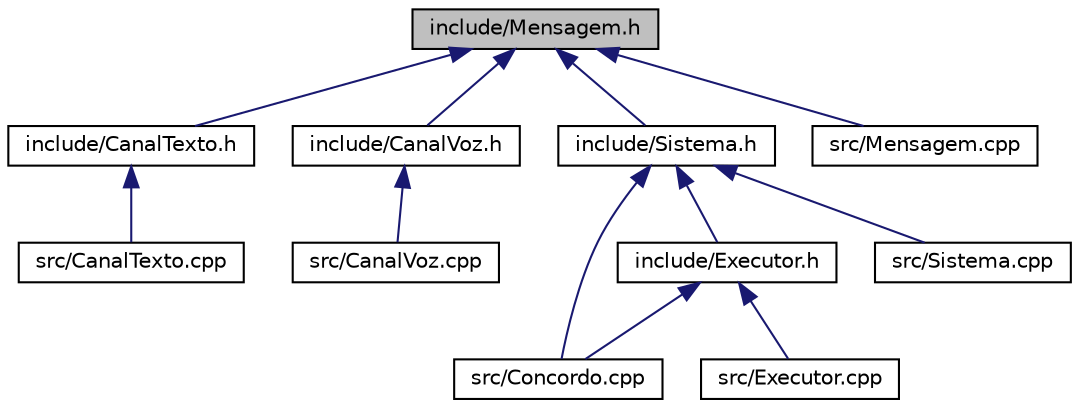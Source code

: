 digraph "include/Mensagem.h"
{
 // LATEX_PDF_SIZE
  edge [fontname="Helvetica",fontsize="10",labelfontname="Helvetica",labelfontsize="10"];
  node [fontname="Helvetica",fontsize="10",shape=record];
  Node1 [label="include/Mensagem.h",height=0.2,width=0.4,color="black", fillcolor="grey75", style="filled", fontcolor="black",tooltip="Definição da classe Mensagem."];
  Node1 -> Node2 [dir="back",color="midnightblue",fontsize="10",style="solid",fontname="Helvetica"];
  Node2 [label="include/CanalTexto.h",height=0.2,width=0.4,color="black", fillcolor="white", style="filled",URL="$CanalTexto_8h.html",tooltip="Definição da classe CanalTexto."];
  Node2 -> Node3 [dir="back",color="midnightblue",fontsize="10",style="solid",fontname="Helvetica"];
  Node3 [label="src/CanalTexto.cpp",height=0.2,width=0.4,color="black", fillcolor="white", style="filled",URL="$CanalTexto_8cpp.html",tooltip="Implementação dos métodos da classe CanalTexto."];
  Node1 -> Node4 [dir="back",color="midnightblue",fontsize="10",style="solid",fontname="Helvetica"];
  Node4 [label="include/CanalVoz.h",height=0.2,width=0.4,color="black", fillcolor="white", style="filled",URL="$CanalVoz_8h.html",tooltip="Definição da classe CanalVoz."];
  Node4 -> Node5 [dir="back",color="midnightblue",fontsize="10",style="solid",fontname="Helvetica"];
  Node5 [label="src/CanalVoz.cpp",height=0.2,width=0.4,color="black", fillcolor="white", style="filled",URL="$CanalVoz_8cpp.html",tooltip="Implementação dos métodos da classe CanalVoz."];
  Node1 -> Node6 [dir="back",color="midnightblue",fontsize="10",style="solid",fontname="Helvetica"];
  Node6 [label="include/Sistema.h",height=0.2,width=0.4,color="black", fillcolor="white", style="filled",URL="$Sistema_8h.html",tooltip="Definição da classe Sistema."];
  Node6 -> Node7 [dir="back",color="midnightblue",fontsize="10",style="solid",fontname="Helvetica"];
  Node7 [label="include/Executor.h",height=0.2,width=0.4,color="black", fillcolor="white", style="filled",URL="$Executor_8h.html",tooltip="Definição da classe Executor."];
  Node7 -> Node8 [dir="back",color="midnightblue",fontsize="10",style="solid",fontname="Helvetica"];
  Node8 [label="src/Concordo.cpp",height=0.2,width=0.4,color="black", fillcolor="white", style="filled",URL="$Concordo_8cpp.html",tooltip="Função main que faz o programa funcionar."];
  Node7 -> Node9 [dir="back",color="midnightblue",fontsize="10",style="solid",fontname="Helvetica"];
  Node9 [label="src/Executor.cpp",height=0.2,width=0.4,color="black", fillcolor="white", style="filled",URL="$Executor_8cpp.html",tooltip="Implementação dos métodos da classe Executor."];
  Node6 -> Node8 [dir="back",color="midnightblue",fontsize="10",style="solid",fontname="Helvetica"];
  Node6 -> Node10 [dir="back",color="midnightblue",fontsize="10",style="solid",fontname="Helvetica"];
  Node10 [label="src/Sistema.cpp",height=0.2,width=0.4,color="black", fillcolor="white", style="filled",URL="$Sistema_8cpp.html",tooltip="Implementação dos métodos da classe Sistema."];
  Node1 -> Node11 [dir="back",color="midnightblue",fontsize="10",style="solid",fontname="Helvetica"];
  Node11 [label="src/Mensagem.cpp",height=0.2,width=0.4,color="black", fillcolor="white", style="filled",URL="$Mensagem_8cpp.html",tooltip="Implementação dos métodos da classe Mensagem."];
}
